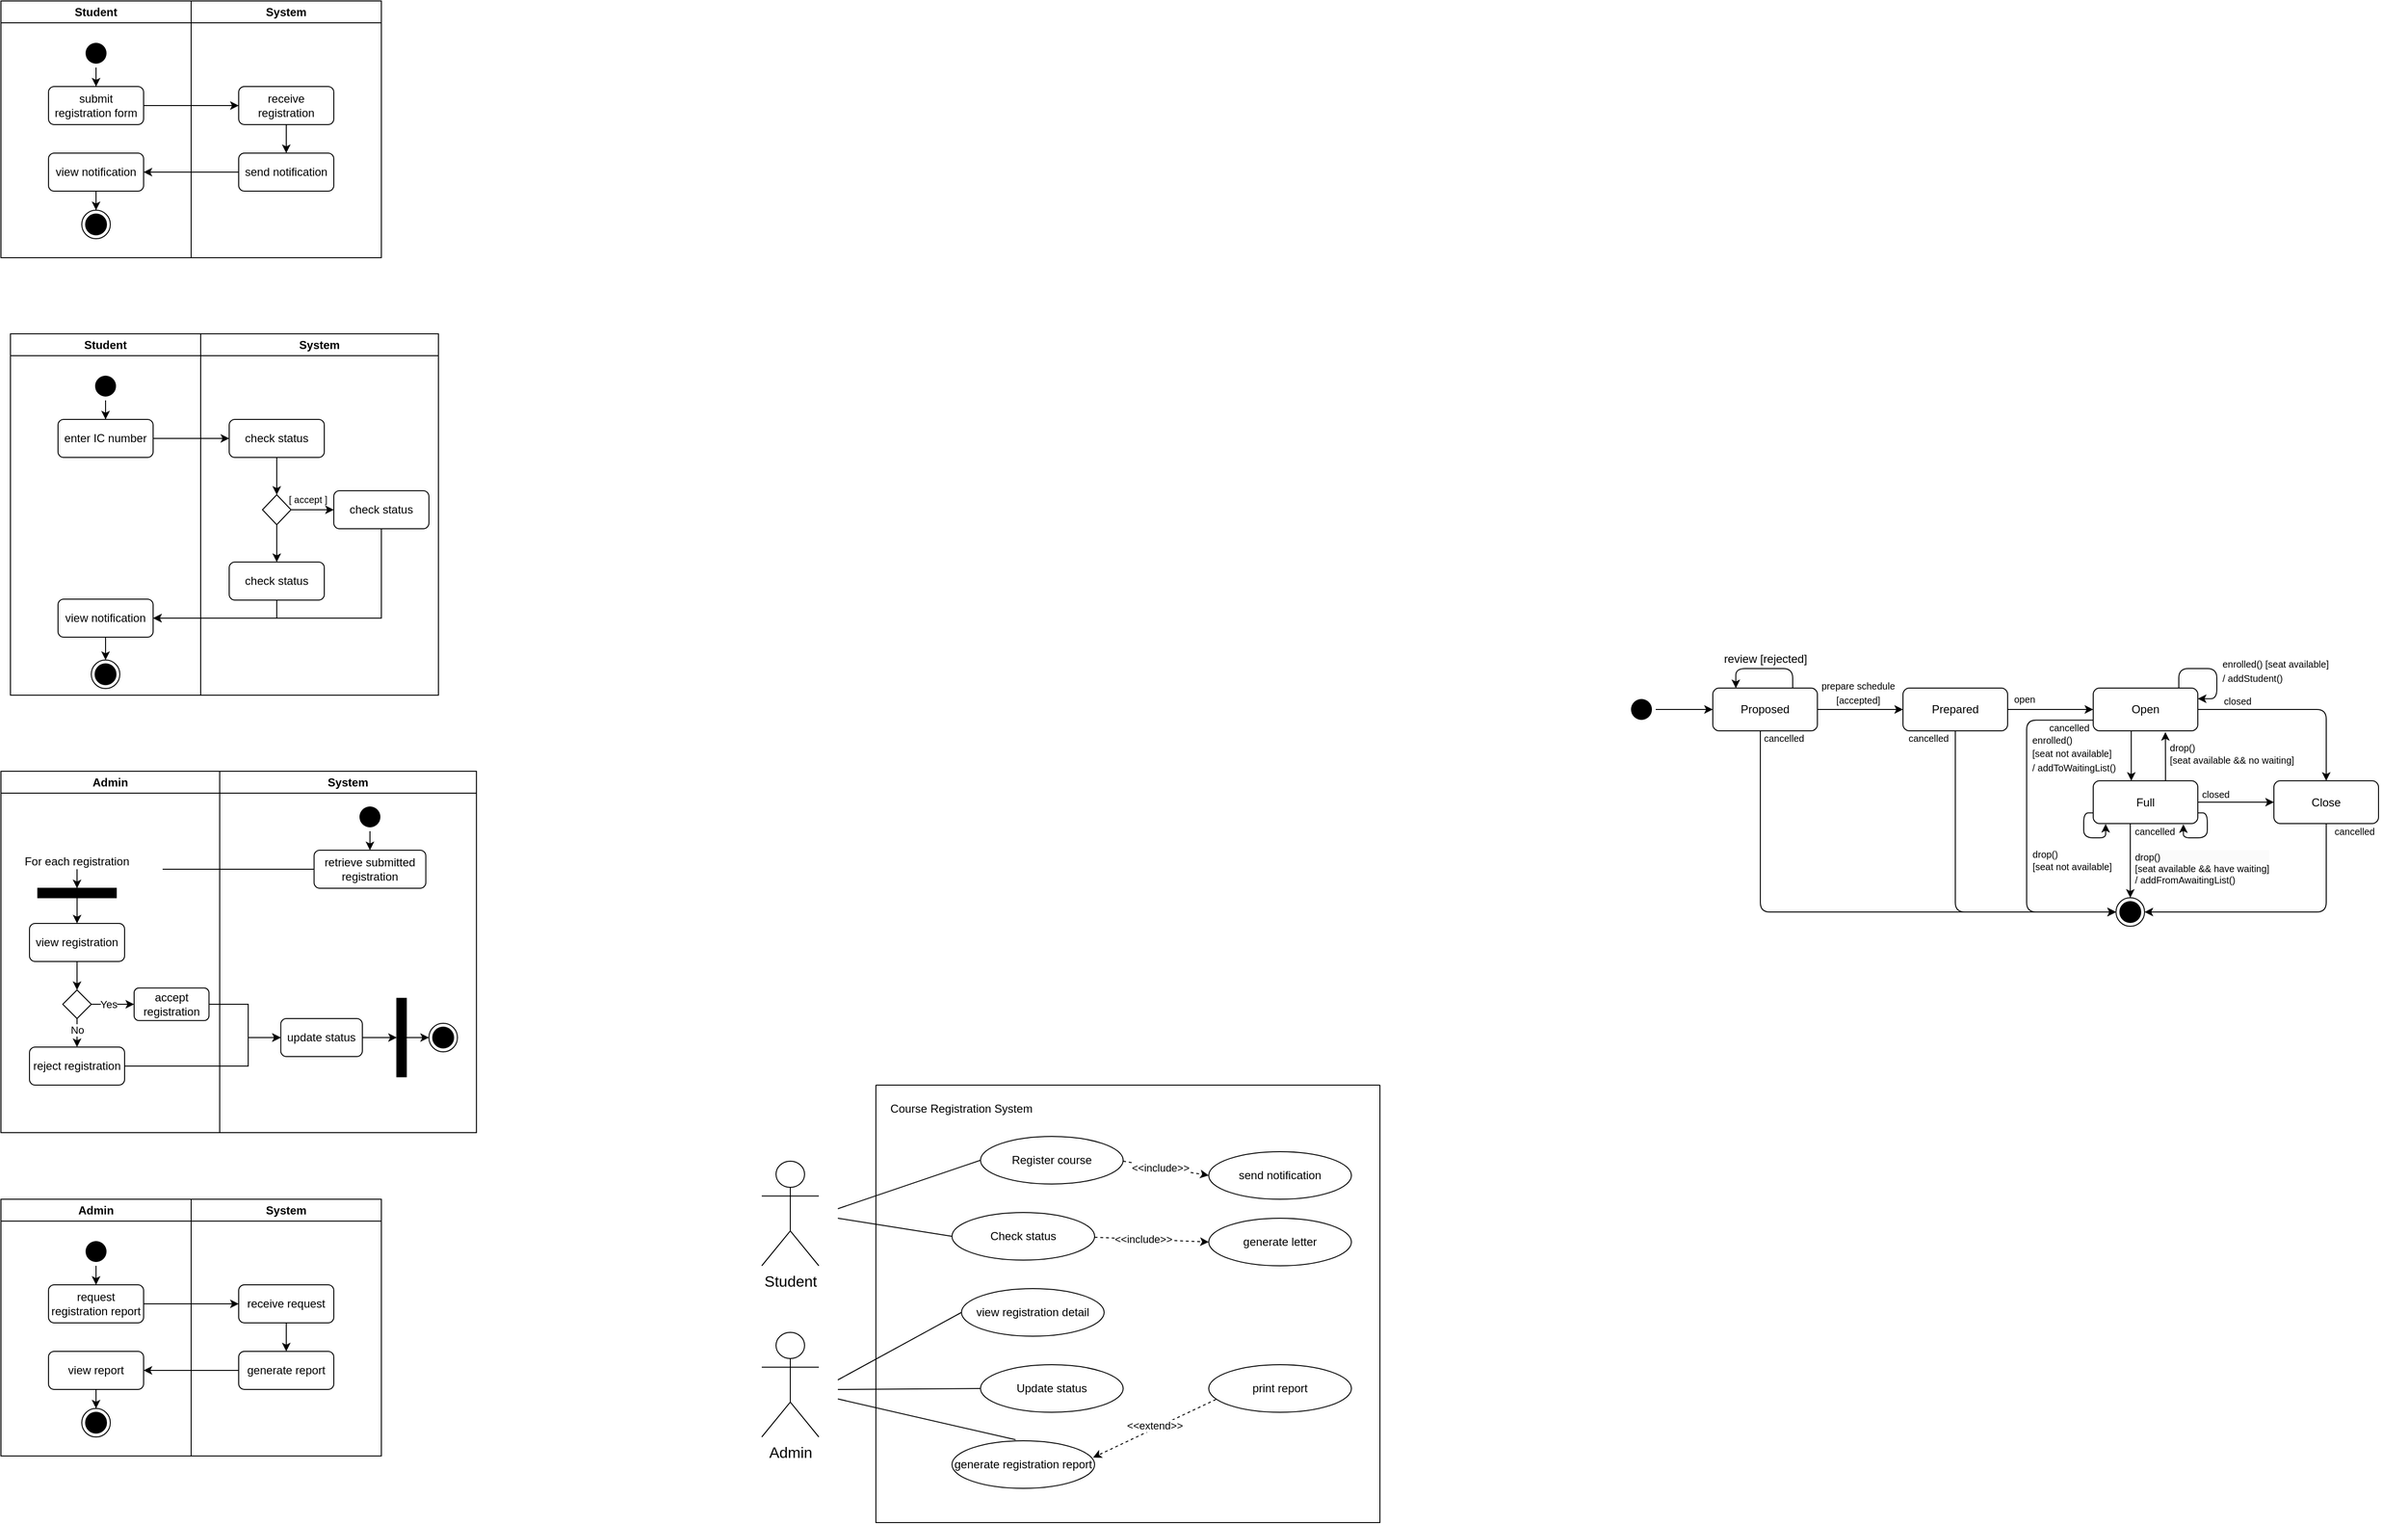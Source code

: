 <mxfile version="22.0.8" type="github">
  <diagram name="Page-1" id="cS3aD5trCVznsl2AhYuz">
    <mxGraphModel dx="798" dy="481" grid="1" gridSize="10" guides="1" tooltips="1" connect="1" arrows="1" fold="1" page="1" pageScale="1" pageWidth="2339" pageHeight="3300" math="0" shadow="0">
      <root>
        <mxCell id="0" />
        <mxCell id="1" parent="0" />
        <mxCell id="DeMKpV7V8KdcXESI6n-1-1" value="Student" style="swimlane;whiteSpace=wrap;html=1;" vertex="1" parent="1">
          <mxGeometry x="160" y="80" width="200" height="270" as="geometry" />
        </mxCell>
        <mxCell id="DeMKpV7V8KdcXESI6n-1-10" style="edgeStyle=orthogonalEdgeStyle;rounded=0;orthogonalLoop=1;jettySize=auto;html=1;entryX=0.5;entryY=0;entryDx=0;entryDy=0;" edge="1" parent="DeMKpV7V8KdcXESI6n-1-1" source="DeMKpV7V8KdcXESI6n-1-3" target="DeMKpV7V8KdcXESI6n-1-4">
          <mxGeometry relative="1" as="geometry" />
        </mxCell>
        <mxCell id="DeMKpV7V8KdcXESI6n-1-3" value="" style="ellipse;html=1;shape=endState;fillColor=#000000;strokeColor=none;" vertex="1" parent="DeMKpV7V8KdcXESI6n-1-1">
          <mxGeometry x="85" y="40" width="30" height="30" as="geometry" />
        </mxCell>
        <mxCell id="DeMKpV7V8KdcXESI6n-1-4" value="submit registration form" style="rounded=1;whiteSpace=wrap;html=1;" vertex="1" parent="DeMKpV7V8KdcXESI6n-1-1">
          <mxGeometry x="50" y="90" width="100" height="40" as="geometry" />
        </mxCell>
        <mxCell id="DeMKpV7V8KdcXESI6n-1-14" value="" style="edgeStyle=orthogonalEdgeStyle;rounded=0;orthogonalLoop=1;jettySize=auto;html=1;" edge="1" parent="DeMKpV7V8KdcXESI6n-1-1" source="DeMKpV7V8KdcXESI6n-1-7" target="DeMKpV7V8KdcXESI6n-1-8">
          <mxGeometry relative="1" as="geometry" />
        </mxCell>
        <mxCell id="DeMKpV7V8KdcXESI6n-1-7" value="view notification" style="rounded=1;whiteSpace=wrap;html=1;" vertex="1" parent="DeMKpV7V8KdcXESI6n-1-1">
          <mxGeometry x="50" y="160" width="100" height="40" as="geometry" />
        </mxCell>
        <mxCell id="DeMKpV7V8KdcXESI6n-1-8" value="" style="ellipse;html=1;shape=endState;fillColor=#000000;strokeColor=default;" vertex="1" parent="DeMKpV7V8KdcXESI6n-1-1">
          <mxGeometry x="85" y="220" width="30" height="30" as="geometry" />
        </mxCell>
        <mxCell id="DeMKpV7V8KdcXESI6n-1-2" value="System" style="swimlane;whiteSpace=wrap;html=1;" vertex="1" parent="1">
          <mxGeometry x="360" y="80" width="200" height="270" as="geometry" />
        </mxCell>
        <mxCell id="DeMKpV7V8KdcXESI6n-1-12" value="" style="edgeStyle=orthogonalEdgeStyle;rounded=0;orthogonalLoop=1;jettySize=auto;html=1;" edge="1" parent="DeMKpV7V8KdcXESI6n-1-2" source="DeMKpV7V8KdcXESI6n-1-5" target="DeMKpV7V8KdcXESI6n-1-6">
          <mxGeometry relative="1" as="geometry" />
        </mxCell>
        <mxCell id="DeMKpV7V8KdcXESI6n-1-5" value="receive registration" style="rounded=1;whiteSpace=wrap;html=1;" vertex="1" parent="DeMKpV7V8KdcXESI6n-1-2">
          <mxGeometry x="50" y="90" width="100" height="40" as="geometry" />
        </mxCell>
        <mxCell id="DeMKpV7V8KdcXESI6n-1-6" value="send notification" style="rounded=1;whiteSpace=wrap;html=1;" vertex="1" parent="DeMKpV7V8KdcXESI6n-1-2">
          <mxGeometry x="50" y="160" width="100" height="40" as="geometry" />
        </mxCell>
        <mxCell id="DeMKpV7V8KdcXESI6n-1-11" style="edgeStyle=orthogonalEdgeStyle;rounded=0;orthogonalLoop=1;jettySize=auto;html=1;entryX=0;entryY=0.5;entryDx=0;entryDy=0;" edge="1" parent="1" source="DeMKpV7V8KdcXESI6n-1-4" target="DeMKpV7V8KdcXESI6n-1-5">
          <mxGeometry relative="1" as="geometry" />
        </mxCell>
        <mxCell id="DeMKpV7V8KdcXESI6n-1-13" value="" style="edgeStyle=orthogonalEdgeStyle;rounded=0;orthogonalLoop=1;jettySize=auto;html=1;" edge="1" parent="1" source="DeMKpV7V8KdcXESI6n-1-6" target="DeMKpV7V8KdcXESI6n-1-7">
          <mxGeometry relative="1" as="geometry" />
        </mxCell>
        <mxCell id="DeMKpV7V8KdcXESI6n-1-15" value="Student" style="swimlane;whiteSpace=wrap;html=1;" vertex="1" parent="1">
          <mxGeometry x="170" y="430" width="200" height="380" as="geometry" />
        </mxCell>
        <mxCell id="DeMKpV7V8KdcXESI6n-1-39" value="" style="edgeStyle=orthogonalEdgeStyle;rounded=0;orthogonalLoop=1;jettySize=auto;html=1;" edge="1" parent="DeMKpV7V8KdcXESI6n-1-15" source="DeMKpV7V8KdcXESI6n-1-17" target="DeMKpV7V8KdcXESI6n-1-18">
          <mxGeometry relative="1" as="geometry" />
        </mxCell>
        <mxCell id="DeMKpV7V8KdcXESI6n-1-17" value="" style="ellipse;html=1;shape=endState;fillColor=#000000;strokeColor=none;" vertex="1" parent="DeMKpV7V8KdcXESI6n-1-15">
          <mxGeometry x="85" y="40" width="30" height="30" as="geometry" />
        </mxCell>
        <mxCell id="DeMKpV7V8KdcXESI6n-1-18" value="enter IC number" style="rounded=1;whiteSpace=wrap;html=1;" vertex="1" parent="DeMKpV7V8KdcXESI6n-1-15">
          <mxGeometry x="50" y="90" width="100" height="40" as="geometry" />
        </mxCell>
        <mxCell id="DeMKpV7V8KdcXESI6n-1-19" value="" style="edgeStyle=orthogonalEdgeStyle;rounded=0;orthogonalLoop=1;jettySize=auto;html=1;" edge="1" parent="DeMKpV7V8KdcXESI6n-1-15" source="DeMKpV7V8KdcXESI6n-1-20" target="DeMKpV7V8KdcXESI6n-1-21">
          <mxGeometry relative="1" as="geometry" />
        </mxCell>
        <mxCell id="DeMKpV7V8KdcXESI6n-1-20" value="view notification" style="rounded=1;whiteSpace=wrap;html=1;" vertex="1" parent="DeMKpV7V8KdcXESI6n-1-15">
          <mxGeometry x="50" y="279" width="100" height="40" as="geometry" />
        </mxCell>
        <mxCell id="DeMKpV7V8KdcXESI6n-1-21" value="" style="ellipse;html=1;shape=endState;fillColor=#000000;strokeColor=default;" vertex="1" parent="DeMKpV7V8KdcXESI6n-1-15">
          <mxGeometry x="85" y="343" width="30" height="30" as="geometry" />
        </mxCell>
        <mxCell id="DeMKpV7V8KdcXESI6n-1-22" value="System" style="swimlane;whiteSpace=wrap;html=1;" vertex="1" parent="1">
          <mxGeometry x="370" y="430" width="250" height="380" as="geometry" />
        </mxCell>
        <mxCell id="DeMKpV7V8KdcXESI6n-1-32" style="edgeStyle=orthogonalEdgeStyle;rounded=0;orthogonalLoop=1;jettySize=auto;html=1;entryX=0.5;entryY=0;entryDx=0;entryDy=0;" edge="1" parent="DeMKpV7V8KdcXESI6n-1-22" source="DeMKpV7V8KdcXESI6n-1-24" target="DeMKpV7V8KdcXESI6n-1-28">
          <mxGeometry relative="1" as="geometry" />
        </mxCell>
        <mxCell id="DeMKpV7V8KdcXESI6n-1-24" value="check status" style="rounded=1;whiteSpace=wrap;html=1;" vertex="1" parent="DeMKpV7V8KdcXESI6n-1-22">
          <mxGeometry x="30" y="90" width="100" height="40" as="geometry" />
        </mxCell>
        <mxCell id="DeMKpV7V8KdcXESI6n-1-33" value="" style="edgeStyle=orthogonalEdgeStyle;rounded=0;orthogonalLoop=1;jettySize=auto;html=1;" edge="1" parent="DeMKpV7V8KdcXESI6n-1-22" source="DeMKpV7V8KdcXESI6n-1-28" target="DeMKpV7V8KdcXESI6n-1-30">
          <mxGeometry relative="1" as="geometry" />
        </mxCell>
        <mxCell id="DeMKpV7V8KdcXESI6n-1-34" value="" style="edgeStyle=orthogonalEdgeStyle;rounded=0;orthogonalLoop=1;jettySize=auto;html=1;" edge="1" parent="DeMKpV7V8KdcXESI6n-1-22" source="DeMKpV7V8KdcXESI6n-1-28" target="DeMKpV7V8KdcXESI6n-1-29">
          <mxGeometry relative="1" as="geometry" />
        </mxCell>
        <mxCell id="DeMKpV7V8KdcXESI6n-1-28" value="" style="rhombus;whiteSpace=wrap;html=1;" vertex="1" parent="DeMKpV7V8KdcXESI6n-1-22">
          <mxGeometry x="65" y="169.25" width="30" height="31.5" as="geometry" />
        </mxCell>
        <mxCell id="DeMKpV7V8KdcXESI6n-1-29" value="check status" style="rounded=1;whiteSpace=wrap;html=1;" vertex="1" parent="DeMKpV7V8KdcXESI6n-1-22">
          <mxGeometry x="140" y="165" width="100" height="40" as="geometry" />
        </mxCell>
        <mxCell id="DeMKpV7V8KdcXESI6n-1-30" value="check status" style="rounded=1;whiteSpace=wrap;html=1;" vertex="1" parent="DeMKpV7V8KdcXESI6n-1-22">
          <mxGeometry x="30" y="240" width="100" height="40" as="geometry" />
        </mxCell>
        <mxCell id="DeMKpV7V8KdcXESI6n-1-37" value="&lt;font style=&quot;font-size: 10px;&quot;&gt;[ accept ]&lt;/font&gt;" style="text;html=1;strokeColor=none;fillColor=none;align=center;verticalAlign=middle;whiteSpace=wrap;rounded=0;" vertex="1" parent="DeMKpV7V8KdcXESI6n-1-22">
          <mxGeometry x="83" y="159" width="60" height="30" as="geometry" />
        </mxCell>
        <mxCell id="DeMKpV7V8KdcXESI6n-1-26" style="edgeStyle=orthogonalEdgeStyle;rounded=0;orthogonalLoop=1;jettySize=auto;html=1;entryX=0;entryY=0.5;entryDx=0;entryDy=0;" edge="1" parent="1" source="DeMKpV7V8KdcXESI6n-1-18" target="DeMKpV7V8KdcXESI6n-1-24">
          <mxGeometry relative="1" as="geometry" />
        </mxCell>
        <mxCell id="DeMKpV7V8KdcXESI6n-1-35" style="edgeStyle=orthogonalEdgeStyle;rounded=0;orthogonalLoop=1;jettySize=auto;html=1;entryX=1;entryY=0.5;entryDx=0;entryDy=0;" edge="1" parent="1" source="DeMKpV7V8KdcXESI6n-1-29" target="DeMKpV7V8KdcXESI6n-1-20">
          <mxGeometry relative="1" as="geometry">
            <Array as="points">
              <mxPoint x="560" y="729" />
            </Array>
          </mxGeometry>
        </mxCell>
        <mxCell id="DeMKpV7V8KdcXESI6n-1-36" style="edgeStyle=orthogonalEdgeStyle;rounded=0;orthogonalLoop=1;jettySize=auto;html=1;entryX=1;entryY=0.5;entryDx=0;entryDy=0;" edge="1" parent="1" source="DeMKpV7V8KdcXESI6n-1-30" target="DeMKpV7V8KdcXESI6n-1-20">
          <mxGeometry relative="1" as="geometry">
            <Array as="points">
              <mxPoint x="450" y="729" />
            </Array>
          </mxGeometry>
        </mxCell>
        <mxCell id="DeMKpV7V8KdcXESI6n-1-40" value="Admin" style="swimlane;whiteSpace=wrap;html=1;" vertex="1" parent="1">
          <mxGeometry x="160" y="890" width="230" height="380" as="geometry" />
        </mxCell>
        <mxCell id="DeMKpV7V8KdcXESI6n-1-66" style="edgeStyle=orthogonalEdgeStyle;rounded=0;orthogonalLoop=1;jettySize=auto;html=1;entryX=0.5;entryY=0;entryDx=0;entryDy=0;" edge="1" parent="DeMKpV7V8KdcXESI6n-1-40" source="DeMKpV7V8KdcXESI6n-1-62" target="DeMKpV7V8KdcXESI6n-1-63">
          <mxGeometry relative="1" as="geometry" />
        </mxCell>
        <mxCell id="DeMKpV7V8KdcXESI6n-1-62" value="For each registration" style="text;html=1;strokeColor=none;fillColor=none;align=center;verticalAlign=middle;whiteSpace=wrap;rounded=0;" vertex="1" parent="DeMKpV7V8KdcXESI6n-1-40">
          <mxGeometry x="10" y="80" width="140" height="30" as="geometry" />
        </mxCell>
        <mxCell id="DeMKpV7V8KdcXESI6n-1-67" value="" style="edgeStyle=orthogonalEdgeStyle;rounded=0;orthogonalLoop=1;jettySize=auto;html=1;" edge="1" parent="DeMKpV7V8KdcXESI6n-1-40" source="DeMKpV7V8KdcXESI6n-1-63" target="DeMKpV7V8KdcXESI6n-1-64">
          <mxGeometry relative="1" as="geometry" />
        </mxCell>
        <mxCell id="DeMKpV7V8KdcXESI6n-1-63" value="" style="rounded=0;whiteSpace=wrap;html=1;fillColor=#000000;" vertex="1" parent="DeMKpV7V8KdcXESI6n-1-40">
          <mxGeometry x="38.75" y="123" width="82.5" height="10" as="geometry" />
        </mxCell>
        <mxCell id="DeMKpV7V8KdcXESI6n-1-69" value="" style="edgeStyle=orthogonalEdgeStyle;rounded=0;orthogonalLoop=1;jettySize=auto;html=1;" edge="1" parent="DeMKpV7V8KdcXESI6n-1-40" source="DeMKpV7V8KdcXESI6n-1-64" target="DeMKpV7V8KdcXESI6n-1-68">
          <mxGeometry relative="1" as="geometry" />
        </mxCell>
        <mxCell id="DeMKpV7V8KdcXESI6n-1-64" value="view registration" style="rounded=1;whiteSpace=wrap;html=1;" vertex="1" parent="DeMKpV7V8KdcXESI6n-1-40">
          <mxGeometry x="30" y="160" width="100" height="40" as="geometry" />
        </mxCell>
        <mxCell id="DeMKpV7V8KdcXESI6n-1-72" value="" style="edgeStyle=orthogonalEdgeStyle;rounded=0;orthogonalLoop=1;jettySize=auto;html=1;" edge="1" parent="DeMKpV7V8KdcXESI6n-1-40" source="DeMKpV7V8KdcXESI6n-1-68" target="DeMKpV7V8KdcXESI6n-1-71">
          <mxGeometry relative="1" as="geometry" />
        </mxCell>
        <mxCell id="DeMKpV7V8KdcXESI6n-1-73" value="No" style="edgeLabel;html=1;align=center;verticalAlign=middle;resizable=0;points=[];" vertex="1" connectable="0" parent="DeMKpV7V8KdcXESI6n-1-72">
          <mxGeometry x="0.079" relative="1" as="geometry">
            <mxPoint y="-1" as="offset" />
          </mxGeometry>
        </mxCell>
        <mxCell id="DeMKpV7V8KdcXESI6n-1-74" value="" style="edgeStyle=orthogonalEdgeStyle;rounded=0;orthogonalLoop=1;jettySize=auto;html=1;" edge="1" parent="DeMKpV7V8KdcXESI6n-1-40" source="DeMKpV7V8KdcXESI6n-1-68" target="DeMKpV7V8KdcXESI6n-1-70">
          <mxGeometry relative="1" as="geometry" />
        </mxCell>
        <mxCell id="DeMKpV7V8KdcXESI6n-1-75" value="Yes" style="edgeLabel;html=1;align=center;verticalAlign=middle;resizable=0;points=[];" vertex="1" connectable="0" parent="DeMKpV7V8KdcXESI6n-1-74">
          <mxGeometry x="-0.21" relative="1" as="geometry">
            <mxPoint as="offset" />
          </mxGeometry>
        </mxCell>
        <mxCell id="DeMKpV7V8KdcXESI6n-1-68" value="" style="rhombus;whiteSpace=wrap;html=1;" vertex="1" parent="DeMKpV7V8KdcXESI6n-1-40">
          <mxGeometry x="65" y="230" width="30" height="30" as="geometry" />
        </mxCell>
        <mxCell id="DeMKpV7V8KdcXESI6n-1-70" value="accept registration" style="rounded=1;whiteSpace=wrap;html=1;" vertex="1" parent="DeMKpV7V8KdcXESI6n-1-40">
          <mxGeometry x="140" y="227.87" width="78.75" height="34.25" as="geometry" />
        </mxCell>
        <mxCell id="DeMKpV7V8KdcXESI6n-1-71" value="reject registration" style="rounded=1;whiteSpace=wrap;html=1;" vertex="1" parent="DeMKpV7V8KdcXESI6n-1-40">
          <mxGeometry x="30" y="290" width="100" height="40" as="geometry" />
        </mxCell>
        <mxCell id="DeMKpV7V8KdcXESI6n-1-47" value="System" style="swimlane;whiteSpace=wrap;html=1;" vertex="1" parent="1">
          <mxGeometry x="390" y="890" width="270" height="380" as="geometry" />
        </mxCell>
        <mxCell id="DeMKpV7V8KdcXESI6n-1-53" value="retrieve submitted registration" style="rounded=1;whiteSpace=wrap;html=1;" vertex="1" parent="DeMKpV7V8KdcXESI6n-1-47">
          <mxGeometry x="99.25" y="83" width="117.5" height="40" as="geometry" />
        </mxCell>
        <mxCell id="DeMKpV7V8KdcXESI6n-1-60" value="" style="edgeStyle=orthogonalEdgeStyle;rounded=0;orthogonalLoop=1;jettySize=auto;html=1;" edge="1" parent="DeMKpV7V8KdcXESI6n-1-47" source="DeMKpV7V8KdcXESI6n-1-42" target="DeMKpV7V8KdcXESI6n-1-53">
          <mxGeometry relative="1" as="geometry" />
        </mxCell>
        <mxCell id="DeMKpV7V8KdcXESI6n-1-42" value="" style="ellipse;html=1;shape=endState;fillColor=#000000;strokeColor=none;" vertex="1" parent="DeMKpV7V8KdcXESI6n-1-47">
          <mxGeometry x="143" y="33" width="30" height="30" as="geometry" />
        </mxCell>
        <mxCell id="DeMKpV7V8KdcXESI6n-1-61" value="" style="endArrow=none;html=1;rounded=0;entryX=0;entryY=0.5;entryDx=0;entryDy=0;" edge="1" parent="DeMKpV7V8KdcXESI6n-1-47" target="DeMKpV7V8KdcXESI6n-1-53">
          <mxGeometry width="50" height="50" relative="1" as="geometry">
            <mxPoint x="-60" y="103" as="sourcePoint" />
            <mxPoint x="70" y="103" as="targetPoint" />
          </mxGeometry>
        </mxCell>
        <mxCell id="DeMKpV7V8KdcXESI6n-1-81" style="edgeStyle=orthogonalEdgeStyle;rounded=0;orthogonalLoop=1;jettySize=auto;html=1;entryX=0.5;entryY=1;entryDx=0;entryDy=0;" edge="1" parent="DeMKpV7V8KdcXESI6n-1-47" source="DeMKpV7V8KdcXESI6n-1-76" target="DeMKpV7V8KdcXESI6n-1-77">
          <mxGeometry relative="1" as="geometry" />
        </mxCell>
        <mxCell id="DeMKpV7V8KdcXESI6n-1-76" value="update status" style="rounded=1;whiteSpace=wrap;html=1;" vertex="1" parent="DeMKpV7V8KdcXESI6n-1-47">
          <mxGeometry x="64.25" y="260" width="85.75" height="40" as="geometry" />
        </mxCell>
        <mxCell id="DeMKpV7V8KdcXESI6n-1-46" value="" style="ellipse;html=1;shape=endState;fillColor=#000000;strokeColor=default;" vertex="1" parent="DeMKpV7V8KdcXESI6n-1-47">
          <mxGeometry x="220" y="265" width="30" height="30" as="geometry" />
        </mxCell>
        <mxCell id="DeMKpV7V8KdcXESI6n-1-82" style="edgeStyle=orthogonalEdgeStyle;rounded=0;orthogonalLoop=1;jettySize=auto;html=1;entryX=0;entryY=0.5;entryDx=0;entryDy=0;" edge="1" parent="DeMKpV7V8KdcXESI6n-1-47" source="DeMKpV7V8KdcXESI6n-1-77" target="DeMKpV7V8KdcXESI6n-1-46">
          <mxGeometry relative="1" as="geometry" />
        </mxCell>
        <mxCell id="DeMKpV7V8KdcXESI6n-1-77" value="" style="rounded=0;whiteSpace=wrap;html=1;fillColor=#000000;rotation=90;" vertex="1" parent="DeMKpV7V8KdcXESI6n-1-47">
          <mxGeometry x="150" y="275" width="82.5" height="10" as="geometry" />
        </mxCell>
        <mxCell id="DeMKpV7V8KdcXESI6n-1-78" style="edgeStyle=orthogonalEdgeStyle;rounded=0;orthogonalLoop=1;jettySize=auto;html=1;entryX=0;entryY=0.5;entryDx=0;entryDy=0;" edge="1" parent="1" source="DeMKpV7V8KdcXESI6n-1-71" target="DeMKpV7V8KdcXESI6n-1-76">
          <mxGeometry relative="1" as="geometry">
            <Array as="points">
              <mxPoint x="420" y="1200" />
              <mxPoint x="420" y="1170" />
            </Array>
          </mxGeometry>
        </mxCell>
        <mxCell id="DeMKpV7V8KdcXESI6n-1-80" style="edgeStyle=orthogonalEdgeStyle;rounded=0;orthogonalLoop=1;jettySize=auto;html=1;entryX=0;entryY=0.5;entryDx=0;entryDy=0;" edge="1" parent="1" source="DeMKpV7V8KdcXESI6n-1-70" target="DeMKpV7V8KdcXESI6n-1-76">
          <mxGeometry relative="1" as="geometry">
            <Array as="points">
              <mxPoint x="420" y="1135" />
              <mxPoint x="420" y="1170" />
            </Array>
          </mxGeometry>
        </mxCell>
        <mxCell id="DeMKpV7V8KdcXESI6n-1-83" value="Admin" style="swimlane;whiteSpace=wrap;html=1;" vertex="1" parent="1">
          <mxGeometry x="160" y="1340" width="200" height="270" as="geometry" />
        </mxCell>
        <mxCell id="DeMKpV7V8KdcXESI6n-1-84" style="edgeStyle=orthogonalEdgeStyle;rounded=0;orthogonalLoop=1;jettySize=auto;html=1;entryX=0.5;entryY=0;entryDx=0;entryDy=0;" edge="1" parent="DeMKpV7V8KdcXESI6n-1-83" source="DeMKpV7V8KdcXESI6n-1-85" target="DeMKpV7V8KdcXESI6n-1-86">
          <mxGeometry relative="1" as="geometry" />
        </mxCell>
        <mxCell id="DeMKpV7V8KdcXESI6n-1-85" value="" style="ellipse;html=1;shape=endState;fillColor=#000000;strokeColor=none;" vertex="1" parent="DeMKpV7V8KdcXESI6n-1-83">
          <mxGeometry x="85" y="40" width="30" height="30" as="geometry" />
        </mxCell>
        <mxCell id="DeMKpV7V8KdcXESI6n-1-86" value="request registration report" style="rounded=1;whiteSpace=wrap;html=1;" vertex="1" parent="DeMKpV7V8KdcXESI6n-1-83">
          <mxGeometry x="50" y="90" width="100" height="40" as="geometry" />
        </mxCell>
        <mxCell id="DeMKpV7V8KdcXESI6n-1-87" value="" style="edgeStyle=orthogonalEdgeStyle;rounded=0;orthogonalLoop=1;jettySize=auto;html=1;" edge="1" parent="DeMKpV7V8KdcXESI6n-1-83" source="DeMKpV7V8KdcXESI6n-1-88" target="DeMKpV7V8KdcXESI6n-1-89">
          <mxGeometry relative="1" as="geometry" />
        </mxCell>
        <mxCell id="DeMKpV7V8KdcXESI6n-1-88" value="view report" style="rounded=1;whiteSpace=wrap;html=1;" vertex="1" parent="DeMKpV7V8KdcXESI6n-1-83">
          <mxGeometry x="50" y="160" width="100" height="40" as="geometry" />
        </mxCell>
        <mxCell id="DeMKpV7V8KdcXESI6n-1-89" value="" style="ellipse;html=1;shape=endState;fillColor=#000000;strokeColor=default;" vertex="1" parent="DeMKpV7V8KdcXESI6n-1-83">
          <mxGeometry x="85" y="220" width="30" height="30" as="geometry" />
        </mxCell>
        <mxCell id="DeMKpV7V8KdcXESI6n-1-90" value="System" style="swimlane;whiteSpace=wrap;html=1;" vertex="1" parent="1">
          <mxGeometry x="360" y="1340" width="200" height="270" as="geometry" />
        </mxCell>
        <mxCell id="DeMKpV7V8KdcXESI6n-1-91" value="" style="edgeStyle=orthogonalEdgeStyle;rounded=0;orthogonalLoop=1;jettySize=auto;html=1;" edge="1" parent="DeMKpV7V8KdcXESI6n-1-90" source="DeMKpV7V8KdcXESI6n-1-92" target="DeMKpV7V8KdcXESI6n-1-93">
          <mxGeometry relative="1" as="geometry" />
        </mxCell>
        <mxCell id="DeMKpV7V8KdcXESI6n-1-92" value="receive request" style="rounded=1;whiteSpace=wrap;html=1;" vertex="1" parent="DeMKpV7V8KdcXESI6n-1-90">
          <mxGeometry x="50" y="90" width="100" height="40" as="geometry" />
        </mxCell>
        <mxCell id="DeMKpV7V8KdcXESI6n-1-93" value="generate report" style="rounded=1;whiteSpace=wrap;html=1;" vertex="1" parent="DeMKpV7V8KdcXESI6n-1-90">
          <mxGeometry x="50" y="160" width="100" height="40" as="geometry" />
        </mxCell>
        <mxCell id="DeMKpV7V8KdcXESI6n-1-94" style="edgeStyle=orthogonalEdgeStyle;rounded=0;orthogonalLoop=1;jettySize=auto;html=1;entryX=0;entryY=0.5;entryDx=0;entryDy=0;" edge="1" parent="1" source="DeMKpV7V8KdcXESI6n-1-86" target="DeMKpV7V8KdcXESI6n-1-92">
          <mxGeometry relative="1" as="geometry" />
        </mxCell>
        <mxCell id="DeMKpV7V8KdcXESI6n-1-95" value="" style="edgeStyle=orthogonalEdgeStyle;rounded=0;orthogonalLoop=1;jettySize=auto;html=1;" edge="1" parent="1" source="DeMKpV7V8KdcXESI6n-1-93" target="DeMKpV7V8KdcXESI6n-1-88">
          <mxGeometry relative="1" as="geometry" />
        </mxCell>
        <mxCell id="DeMKpV7V8KdcXESI6n-1-96" value="" style="swimlane;startSize=0;" vertex="1" parent="1">
          <mxGeometry x="1080" y="1220" width="530" height="460" as="geometry" />
        </mxCell>
        <mxCell id="DeMKpV7V8KdcXESI6n-1-99" value="Course Registration System" style="text;html=1;strokeColor=none;fillColor=none;align=center;verticalAlign=middle;whiteSpace=wrap;rounded=0;" vertex="1" parent="DeMKpV7V8KdcXESI6n-1-96">
          <mxGeometry x="-5" y="10" width="190" height="30" as="geometry" />
        </mxCell>
        <mxCell id="DeMKpV7V8KdcXESI6n-1-100" value="Register course" style="ellipse;whiteSpace=wrap;html=1;" vertex="1" parent="DeMKpV7V8KdcXESI6n-1-96">
          <mxGeometry x="110" y="54" width="150" height="50" as="geometry" />
        </mxCell>
        <mxCell id="DeMKpV7V8KdcXESI6n-1-101" value="Check status" style="ellipse;whiteSpace=wrap;html=1;" vertex="1" parent="DeMKpV7V8KdcXESI6n-1-96">
          <mxGeometry x="80" y="134" width="150" height="50" as="geometry" />
        </mxCell>
        <mxCell id="DeMKpV7V8KdcXESI6n-1-102" value="view registration detail" style="ellipse;whiteSpace=wrap;html=1;" vertex="1" parent="DeMKpV7V8KdcXESI6n-1-96">
          <mxGeometry x="90" y="214" width="150" height="50" as="geometry" />
        </mxCell>
        <mxCell id="DeMKpV7V8KdcXESI6n-1-103" value="Update status" style="ellipse;whiteSpace=wrap;html=1;" vertex="1" parent="DeMKpV7V8KdcXESI6n-1-96">
          <mxGeometry x="110" y="294" width="150" height="50" as="geometry" />
        </mxCell>
        <mxCell id="DeMKpV7V8KdcXESI6n-1-104" value="generate registration report" style="ellipse;whiteSpace=wrap;html=1;" vertex="1" parent="DeMKpV7V8KdcXESI6n-1-96">
          <mxGeometry x="80" y="374" width="150" height="50" as="geometry" />
        </mxCell>
        <mxCell id="DeMKpV7V8KdcXESI6n-1-105" value="print report" style="ellipse;whiteSpace=wrap;html=1;" vertex="1" parent="DeMKpV7V8KdcXESI6n-1-96">
          <mxGeometry x="350" y="294" width="150" height="50" as="geometry" />
        </mxCell>
        <mxCell id="DeMKpV7V8KdcXESI6n-1-107" value="send notification" style="ellipse;whiteSpace=wrap;html=1;" vertex="1" parent="DeMKpV7V8KdcXESI6n-1-96">
          <mxGeometry x="350" y="70" width="150" height="50" as="geometry" />
        </mxCell>
        <mxCell id="DeMKpV7V8KdcXESI6n-1-108" value="generate letter" style="ellipse;whiteSpace=wrap;html=1;" vertex="1" parent="DeMKpV7V8KdcXESI6n-1-96">
          <mxGeometry x="350" y="140" width="150" height="50" as="geometry" />
        </mxCell>
        <mxCell id="DeMKpV7V8KdcXESI6n-1-117" value="" style="endArrow=classic;html=1;rounded=0;entryX=0.989;entryY=0.353;entryDx=0;entryDy=0;entryPerimeter=0;exitX=0.05;exitY=0.731;exitDx=0;exitDy=0;exitPerimeter=0;dashed=1;" edge="1" parent="DeMKpV7V8KdcXESI6n-1-96" source="DeMKpV7V8KdcXESI6n-1-105" target="DeMKpV7V8KdcXESI6n-1-104">
          <mxGeometry width="50" height="50" relative="1" as="geometry">
            <mxPoint x="360" y="330" as="sourcePoint" />
            <mxPoint x="410" y="280" as="targetPoint" />
          </mxGeometry>
        </mxCell>
        <mxCell id="DeMKpV7V8KdcXESI6n-1-118" value="&amp;lt;&amp;lt;extend&amp;gt;&amp;gt;" style="edgeLabel;html=1;align=center;verticalAlign=middle;resizable=0;points=[];" vertex="1" connectable="0" parent="DeMKpV7V8KdcXESI6n-1-117">
          <mxGeometry x="-0.022" y="-3" relative="1" as="geometry">
            <mxPoint as="offset" />
          </mxGeometry>
        </mxCell>
        <mxCell id="DeMKpV7V8KdcXESI6n-1-119" value="" style="endArrow=classic;html=1;rounded=0;entryX=0;entryY=0.5;entryDx=0;entryDy=0;dashed=1;" edge="1" parent="DeMKpV7V8KdcXESI6n-1-96" target="DeMKpV7V8KdcXESI6n-1-107">
          <mxGeometry width="50" height="50" relative="1" as="geometry">
            <mxPoint x="260" y="80" as="sourcePoint" />
            <mxPoint x="310" y="30" as="targetPoint" />
          </mxGeometry>
        </mxCell>
        <mxCell id="DeMKpV7V8KdcXESI6n-1-122" value="&amp;lt;&amp;lt;include&amp;gt;&amp;gt;" style="edgeLabel;html=1;align=center;verticalAlign=middle;resizable=0;points=[];" vertex="1" connectable="0" parent="DeMKpV7V8KdcXESI6n-1-119">
          <mxGeometry x="-0.267" relative="1" as="geometry">
            <mxPoint x="6" y="1" as="offset" />
          </mxGeometry>
        </mxCell>
        <mxCell id="DeMKpV7V8KdcXESI6n-1-120" value="" style="endArrow=classic;html=1;rounded=0;entryX=0;entryY=0.5;entryDx=0;entryDy=0;dashed=1;" edge="1" parent="DeMKpV7V8KdcXESI6n-1-96" target="DeMKpV7V8KdcXESI6n-1-108">
          <mxGeometry width="50" height="50" relative="1" as="geometry">
            <mxPoint x="230" y="160" as="sourcePoint" />
            <mxPoint x="280" y="110" as="targetPoint" />
          </mxGeometry>
        </mxCell>
        <mxCell id="DeMKpV7V8KdcXESI6n-1-121" value="&amp;lt;&amp;lt;include&amp;gt;&amp;gt;" style="edgeLabel;html=1;align=center;verticalAlign=middle;resizable=0;points=[];" vertex="1" connectable="0" parent="DeMKpV7V8KdcXESI6n-1-120">
          <mxGeometry x="-0.152" relative="1" as="geometry">
            <mxPoint as="offset" />
          </mxGeometry>
        </mxCell>
        <mxCell id="DeMKpV7V8KdcXESI6n-1-97" value="&lt;font style=&quot;font-size: 16px;&quot;&gt;Student&lt;/font&gt;" style="shape=umlActor;verticalLabelPosition=bottom;verticalAlign=top;html=1;outlineConnect=0;" vertex="1" parent="1">
          <mxGeometry x="960" y="1300" width="60" height="110" as="geometry" />
        </mxCell>
        <mxCell id="DeMKpV7V8KdcXESI6n-1-98" value="&lt;font style=&quot;font-size: 16px;&quot;&gt;Admin&lt;/font&gt;" style="shape=umlActor;verticalLabelPosition=bottom;verticalAlign=top;html=1;outlineConnect=0;" vertex="1" parent="1">
          <mxGeometry x="960" y="1480" width="60" height="110" as="geometry" />
        </mxCell>
        <mxCell id="DeMKpV7V8KdcXESI6n-1-106" value="" style="endArrow=none;html=1;rounded=0;entryX=0;entryY=0.5;entryDx=0;entryDy=0;" edge="1" parent="1" target="DeMKpV7V8KdcXESI6n-1-100">
          <mxGeometry width="50" height="50" relative="1" as="geometry">
            <mxPoint x="1040" y="1350" as="sourcePoint" />
            <mxPoint x="1090" y="1290" as="targetPoint" />
          </mxGeometry>
        </mxCell>
        <mxCell id="DeMKpV7V8KdcXESI6n-1-111" value="" style="endArrow=none;html=1;rounded=0;entryX=0;entryY=0.5;entryDx=0;entryDy=0;" edge="1" parent="1" target="DeMKpV7V8KdcXESI6n-1-101">
          <mxGeometry width="50" height="50" relative="1" as="geometry">
            <mxPoint x="1040" y="1360" as="sourcePoint" />
            <mxPoint x="1090" y="1310" as="targetPoint" />
          </mxGeometry>
        </mxCell>
        <mxCell id="DeMKpV7V8KdcXESI6n-1-112" value="" style="endArrow=none;html=1;rounded=0;entryX=0;entryY=0.5;entryDx=0;entryDy=0;" edge="1" parent="1" target="DeMKpV7V8KdcXESI6n-1-102">
          <mxGeometry width="50" height="50" relative="1" as="geometry">
            <mxPoint x="1040" y="1530" as="sourcePoint" />
            <mxPoint x="1090" y="1480" as="targetPoint" />
          </mxGeometry>
        </mxCell>
        <mxCell id="DeMKpV7V8KdcXESI6n-1-113" value="" style="endArrow=none;html=1;rounded=0;entryX=0;entryY=0.5;entryDx=0;entryDy=0;" edge="1" parent="1" target="DeMKpV7V8KdcXESI6n-1-103">
          <mxGeometry width="50" height="50" relative="1" as="geometry">
            <mxPoint x="1040" y="1540" as="sourcePoint" />
            <mxPoint x="1090" y="1490" as="targetPoint" />
          </mxGeometry>
        </mxCell>
        <mxCell id="DeMKpV7V8KdcXESI6n-1-116" value="" style="endArrow=none;html=1;rounded=0;entryX=0.446;entryY=-0.022;entryDx=0;entryDy=0;entryPerimeter=0;" edge="1" parent="1" target="DeMKpV7V8KdcXESI6n-1-104">
          <mxGeometry width="50" height="50" relative="1" as="geometry">
            <mxPoint x="1040" y="1550" as="sourcePoint" />
            <mxPoint x="1220" y="1590" as="targetPoint" />
          </mxGeometry>
        </mxCell>
        <mxCell id="DeMKpV7V8KdcXESI6n-1-126" value="" style="edgeStyle=orthogonalEdgeStyle;rounded=0;orthogonalLoop=1;jettySize=auto;html=1;" edge="1" parent="1" source="DeMKpV7V8KdcXESI6n-1-123" target="DeMKpV7V8KdcXESI6n-1-124">
          <mxGeometry relative="1" as="geometry" />
        </mxCell>
        <mxCell id="DeMKpV7V8KdcXESI6n-1-123" value="" style="ellipse;html=1;shape=endState;fillColor=#000000;strokeColor=none;" vertex="1" parent="1">
          <mxGeometry x="1870" y="810" width="30" height="30" as="geometry" />
        </mxCell>
        <mxCell id="DeMKpV7V8KdcXESI6n-1-127" value="" style="edgeStyle=orthogonalEdgeStyle;rounded=0;orthogonalLoop=1;jettySize=auto;html=1;" edge="1" parent="1" source="DeMKpV7V8KdcXESI6n-1-124" target="DeMKpV7V8KdcXESI6n-1-125">
          <mxGeometry relative="1" as="geometry" />
        </mxCell>
        <mxCell id="DeMKpV7V8KdcXESI6n-1-128" style="edgeStyle=orthogonalEdgeStyle;rounded=1;orthogonalLoop=1;jettySize=auto;html=1;entryX=0.184;entryY=0.002;entryDx=0;entryDy=0;entryPerimeter=0;" edge="1" parent="1">
          <mxGeometry relative="1" as="geometry">
            <mxPoint x="1984.24" y="802.59" as="targetPoint" />
            <mxPoint x="2044" y="802.5" as="sourcePoint" />
            <Array as="points">
              <mxPoint x="2044" y="782" />
              <mxPoint x="1984" y="782" />
            </Array>
          </mxGeometry>
        </mxCell>
        <mxCell id="DeMKpV7V8KdcXESI6n-1-147" style="edgeStyle=orthogonalEdgeStyle;rounded=1;orthogonalLoop=1;jettySize=auto;html=1;entryX=0;entryY=0.5;entryDx=0;entryDy=0;" edge="1" parent="1" source="DeMKpV7V8KdcXESI6n-1-124" target="DeMKpV7V8KdcXESI6n-1-145">
          <mxGeometry relative="1" as="geometry">
            <Array as="points">
              <mxPoint x="2010" y="1038" />
            </Array>
          </mxGeometry>
        </mxCell>
        <mxCell id="DeMKpV7V8KdcXESI6n-1-124" value="Proposed" style="rounded=1;whiteSpace=wrap;html=1;" vertex="1" parent="1">
          <mxGeometry x="1960" y="802.5" width="110" height="45" as="geometry" />
        </mxCell>
        <mxCell id="DeMKpV7V8KdcXESI6n-1-131" value="" style="edgeStyle=orthogonalEdgeStyle;rounded=0;orthogonalLoop=1;jettySize=auto;html=1;" edge="1" parent="1" source="DeMKpV7V8KdcXESI6n-1-125" target="DeMKpV7V8KdcXESI6n-1-129">
          <mxGeometry relative="1" as="geometry" />
        </mxCell>
        <mxCell id="DeMKpV7V8KdcXESI6n-1-149" style="edgeStyle=orthogonalEdgeStyle;rounded=1;orthogonalLoop=1;jettySize=auto;html=1;entryX=0;entryY=0.5;entryDx=0;entryDy=0;" edge="1" parent="1" source="DeMKpV7V8KdcXESI6n-1-125" target="DeMKpV7V8KdcXESI6n-1-145">
          <mxGeometry relative="1" as="geometry">
            <Array as="points">
              <mxPoint x="2215" y="1038" />
            </Array>
          </mxGeometry>
        </mxCell>
        <mxCell id="DeMKpV7V8KdcXESI6n-1-125" value="Prepared" style="rounded=1;whiteSpace=wrap;html=1;" vertex="1" parent="1">
          <mxGeometry x="2160" y="802.5" width="110" height="45" as="geometry" />
        </mxCell>
        <mxCell id="DeMKpV7V8KdcXESI6n-1-134" style="edgeStyle=orthogonalEdgeStyle;rounded=1;orthogonalLoop=1;jettySize=auto;html=1;entryX=0.5;entryY=0;entryDx=0;entryDy=0;" edge="1" parent="1" source="DeMKpV7V8KdcXESI6n-1-129" target="DeMKpV7V8KdcXESI6n-1-133">
          <mxGeometry relative="1" as="geometry" />
        </mxCell>
        <mxCell id="DeMKpV7V8KdcXESI6n-1-150" style="edgeStyle=orthogonalEdgeStyle;rounded=1;orthogonalLoop=1;jettySize=auto;html=1;exitX=0;exitY=0.75;exitDx=0;exitDy=0;entryX=0;entryY=0.5;entryDx=0;entryDy=0;" edge="1" parent="1" source="DeMKpV7V8KdcXESI6n-1-129" target="DeMKpV7V8KdcXESI6n-1-145">
          <mxGeometry relative="1" as="geometry">
            <Array as="points">
              <mxPoint x="2290" y="836" />
              <mxPoint x="2290" y="1038" />
            </Array>
          </mxGeometry>
        </mxCell>
        <mxCell id="DeMKpV7V8KdcXESI6n-1-129" value="Open" style="rounded=1;whiteSpace=wrap;html=1;" vertex="1" parent="1">
          <mxGeometry x="2360" y="802.5" width="110" height="45" as="geometry" />
        </mxCell>
        <mxCell id="DeMKpV7V8KdcXESI6n-1-130" style="edgeStyle=orthogonalEdgeStyle;rounded=1;orthogonalLoop=1;jettySize=auto;html=1;entryX=1;entryY=0.25;entryDx=0;entryDy=0;" edge="1" parent="1" source="DeMKpV7V8KdcXESI6n-1-129" target="DeMKpV7V8KdcXESI6n-1-129">
          <mxGeometry relative="1" as="geometry">
            <Array as="points">
              <mxPoint x="2450" y="782" />
              <mxPoint x="2490" y="782" />
              <mxPoint x="2490" y="814" />
            </Array>
          </mxGeometry>
        </mxCell>
        <mxCell id="DeMKpV7V8KdcXESI6n-1-135" value="" style="edgeStyle=orthogonalEdgeStyle;rounded=0;orthogonalLoop=1;jettySize=auto;html=1;" edge="1" parent="1" source="DeMKpV7V8KdcXESI6n-1-132" target="DeMKpV7V8KdcXESI6n-1-133">
          <mxGeometry relative="1" as="geometry" />
        </mxCell>
        <mxCell id="DeMKpV7V8KdcXESI6n-1-146" style="edgeStyle=orthogonalEdgeStyle;rounded=0;orthogonalLoop=1;jettySize=auto;html=1;entryX=0.5;entryY=0;entryDx=0;entryDy=0;" edge="1" parent="1" source="DeMKpV7V8KdcXESI6n-1-132" target="DeMKpV7V8KdcXESI6n-1-145">
          <mxGeometry relative="1" as="geometry">
            <Array as="points">
              <mxPoint x="2399" y="970" />
              <mxPoint x="2399" y="970" />
            </Array>
          </mxGeometry>
        </mxCell>
        <mxCell id="DeMKpV7V8KdcXESI6n-1-132" value="Full" style="rounded=1;whiteSpace=wrap;html=1;" vertex="1" parent="1">
          <mxGeometry x="2360" y="900" width="110" height="45" as="geometry" />
        </mxCell>
        <mxCell id="DeMKpV7V8KdcXESI6n-1-151" style="edgeStyle=orthogonalEdgeStyle;rounded=1;orthogonalLoop=1;jettySize=auto;html=1;entryX=1;entryY=0.5;entryDx=0;entryDy=0;" edge="1" parent="1" source="DeMKpV7V8KdcXESI6n-1-133" target="DeMKpV7V8KdcXESI6n-1-145">
          <mxGeometry relative="1" as="geometry">
            <Array as="points">
              <mxPoint x="2605" y="1038" />
            </Array>
          </mxGeometry>
        </mxCell>
        <mxCell id="DeMKpV7V8KdcXESI6n-1-133" value="Close" style="rounded=1;whiteSpace=wrap;html=1;" vertex="1" parent="1">
          <mxGeometry x="2550" y="900" width="110" height="45" as="geometry" />
        </mxCell>
        <mxCell id="DeMKpV7V8KdcXESI6n-1-138" style="edgeStyle=orthogonalEdgeStyle;rounded=0;orthogonalLoop=1;jettySize=auto;html=1;entryX=0.69;entryY=1.029;entryDx=0;entryDy=0;entryPerimeter=0;" edge="1" parent="1" source="DeMKpV7V8KdcXESI6n-1-132" target="DeMKpV7V8KdcXESI6n-1-129">
          <mxGeometry relative="1" as="geometry">
            <Array as="points">
              <mxPoint x="2436" y="890" />
              <mxPoint x="2436" y="890" />
            </Array>
          </mxGeometry>
        </mxCell>
        <mxCell id="DeMKpV7V8KdcXESI6n-1-139" style="edgeStyle=orthogonalEdgeStyle;rounded=0;orthogonalLoop=1;jettySize=auto;html=1;entryX=0.364;entryY=0;entryDx=0;entryDy=0;entryPerimeter=0;" edge="1" parent="1" source="DeMKpV7V8KdcXESI6n-1-129" target="DeMKpV7V8KdcXESI6n-1-132">
          <mxGeometry relative="1" as="geometry">
            <Array as="points">
              <mxPoint x="2400" y="860" />
              <mxPoint x="2400" y="860" />
            </Array>
          </mxGeometry>
        </mxCell>
        <mxCell id="DeMKpV7V8KdcXESI6n-1-143" style="edgeStyle=orthogonalEdgeStyle;rounded=1;orthogonalLoop=1;jettySize=auto;html=1;exitX=1;exitY=0.75;exitDx=0;exitDy=0;entryX=0.862;entryY=1.017;entryDx=0;entryDy=0;entryPerimeter=0;" edge="1" parent="1" source="DeMKpV7V8KdcXESI6n-1-132" target="DeMKpV7V8KdcXESI6n-1-132">
          <mxGeometry relative="1" as="geometry">
            <Array as="points">
              <mxPoint x="2480" y="934" />
              <mxPoint x="2480" y="960" />
              <mxPoint x="2455" y="960" />
            </Array>
          </mxGeometry>
        </mxCell>
        <mxCell id="DeMKpV7V8KdcXESI6n-1-144" style="edgeStyle=orthogonalEdgeStyle;rounded=1;orthogonalLoop=1;jettySize=auto;html=1;exitX=0;exitY=0.75;exitDx=0;exitDy=0;entryX=0.119;entryY=1.009;entryDx=0;entryDy=0;entryPerimeter=0;" edge="1" parent="1" source="DeMKpV7V8KdcXESI6n-1-132" target="DeMKpV7V8KdcXESI6n-1-132">
          <mxGeometry relative="1" as="geometry">
            <Array as="points">
              <mxPoint x="2350" y="934" />
              <mxPoint x="2350" y="960" />
              <mxPoint x="2373" y="960" />
            </Array>
          </mxGeometry>
        </mxCell>
        <mxCell id="DeMKpV7V8KdcXESI6n-1-145" value="" style="ellipse;html=1;shape=endState;fillColor=#000000;strokeColor=#000000;" vertex="1" parent="1">
          <mxGeometry x="2384" y="1023" width="30" height="30" as="geometry" />
        </mxCell>
        <mxCell id="DeMKpV7V8KdcXESI6n-1-152" value="review [rejected]" style="text;html=1;strokeColor=none;fillColor=none;align=center;verticalAlign=middle;whiteSpace=wrap;rounded=0;" vertex="1" parent="1">
          <mxGeometry x="1962.5" y="757" width="105" height="30" as="geometry" />
        </mxCell>
        <mxCell id="DeMKpV7V8KdcXESI6n-1-153" value="&lt;font style=&quot;font-size: 10px;&quot;&gt;prepare schedule [accepted]&lt;/font&gt;" style="text;html=1;strokeColor=none;fillColor=none;align=center;verticalAlign=middle;whiteSpace=wrap;rounded=0;" vertex="1" parent="1">
          <mxGeometry x="2058" y="792" width="110" height="30" as="geometry" />
        </mxCell>
        <mxCell id="DeMKpV7V8KdcXESI6n-1-154" value="&lt;span style=&quot;font-size: 10px;&quot;&gt;open&lt;/span&gt;" style="text;html=1;strokeColor=none;fillColor=none;align=center;verticalAlign=middle;whiteSpace=wrap;rounded=0;" vertex="1" parent="1">
          <mxGeometry x="2233" y="798.5" width="110" height="30" as="geometry" />
        </mxCell>
        <mxCell id="DeMKpV7V8KdcXESI6n-1-155" value="&lt;span style=&quot;font-size: 10px;&quot;&gt;cancelled&lt;/span&gt;" style="text;html=1;strokeColor=none;fillColor=none;align=center;verticalAlign=middle;whiteSpace=wrap;rounded=0;" vertex="1" parent="1">
          <mxGeometry x="2280" y="828.5" width="110" height="30" as="geometry" />
        </mxCell>
        <mxCell id="DeMKpV7V8KdcXESI6n-1-156" value="&lt;div style=&quot;text-align: left;&quot;&gt;&lt;span style=&quot;font-size: 10px; background-color: initial;&quot;&gt;enrolled()&lt;/span&gt;&lt;/div&gt;&lt;div style=&quot;text-align: left;&quot;&gt;&lt;span style=&quot;font-size: 10px; background-color: initial;&quot;&gt;[seat not available]&lt;/span&gt;&lt;/div&gt;&lt;div style=&quot;text-align: left;&quot;&gt;&lt;span style=&quot;font-size: 10px; background-color: initial;&quot;&gt;/ addToWaitingList()&lt;/span&gt;&lt;/div&gt;" style="text;html=1;strokeColor=none;fillColor=none;align=center;verticalAlign=middle;whiteSpace=wrap;rounded=0;" vertex="1" parent="1">
          <mxGeometry x="2285" y="856" width="110" height="30" as="geometry" />
        </mxCell>
        <mxCell id="DeMKpV7V8KdcXESI6n-1-157" value="&lt;span style=&quot;font-size: 10px;&quot;&gt;enrolled() [seat available] / addStudent()&lt;/span&gt;" style="text;html=1;strokeColor=none;fillColor=none;align=left;verticalAlign=middle;whiteSpace=wrap;rounded=0;" vertex="1" parent="1">
          <mxGeometry x="2494" y="768.5" width="117" height="30" as="geometry" />
        </mxCell>
        <mxCell id="DeMKpV7V8KdcXESI6n-1-158" value="&lt;span style=&quot;font-size: 10px;&quot;&gt;closed&lt;/span&gt;" style="text;html=1;strokeColor=none;fillColor=none;align=center;verticalAlign=middle;whiteSpace=wrap;rounded=0;" vertex="1" parent="1">
          <mxGeometry x="2457" y="800.5" width="110" height="30" as="geometry" />
        </mxCell>
        <mxCell id="DeMKpV7V8KdcXESI6n-1-159" value="&lt;span style=&quot;font-size: 10px;&quot;&gt;cancelled&lt;/span&gt;" style="text;html=1;strokeColor=none;fillColor=none;align=center;verticalAlign=middle;whiteSpace=wrap;rounded=0;" vertex="1" parent="1">
          <mxGeometry x="2370" y="938" width="110" height="30" as="geometry" />
        </mxCell>
        <mxCell id="DeMKpV7V8KdcXESI6n-1-160" value="&lt;span style=&quot;font-size: 10px;&quot;&gt;closed&lt;/span&gt;" style="text;html=1;strokeColor=none;fillColor=none;align=center;verticalAlign=middle;whiteSpace=wrap;rounded=0;" vertex="1" parent="1">
          <mxGeometry x="2434" y="899" width="110" height="30" as="geometry" />
        </mxCell>
        <mxCell id="DeMKpV7V8KdcXESI6n-1-161" value="&lt;div style=&quot;text-align: left;&quot;&gt;&lt;span style=&quot;font-size: 10px; background-color: initial;&quot;&gt;drop()&lt;/span&gt;&lt;/div&gt;&lt;span style=&quot;font-size: 10px;&quot;&gt;&lt;div style=&quot;text-align: left;&quot;&gt;&lt;span style=&quot;background-color: initial;&quot;&gt;[seat available &amp;amp;&amp;amp; no waiting]&lt;/span&gt;&lt;/div&gt;&lt;/span&gt;" style="text;html=1;strokeColor=none;fillColor=none;align=center;verticalAlign=middle;whiteSpace=wrap;rounded=0;" vertex="1" parent="1">
          <mxGeometry x="2430" y="856" width="152" height="30" as="geometry" />
        </mxCell>
        <mxCell id="DeMKpV7V8KdcXESI6n-1-162" value="&lt;span style=&quot;font-size: 10px;&quot;&gt;cancelled&lt;/span&gt;" style="text;html=1;strokeColor=none;fillColor=none;align=center;verticalAlign=middle;whiteSpace=wrap;rounded=0;" vertex="1" parent="1">
          <mxGeometry x="2580" y="938" width="110" height="30" as="geometry" />
        </mxCell>
        <mxCell id="DeMKpV7V8KdcXESI6n-1-163" value="&lt;div style=&quot;border-color: var(--border-color); color: rgb(0, 0, 0); font-family: Helvetica; font-size: 12px; font-style: normal; font-variant-ligatures: normal; font-variant-caps: normal; font-weight: 400; letter-spacing: normal; orphans: 2; text-indent: 0px; text-transform: none; widows: 2; word-spacing: 0px; -webkit-text-stroke-width: 0px; background-color: rgb(251, 251, 251); text-decoration-thickness: initial; text-decoration-style: initial; text-decoration-color: initial; text-align: left;&quot;&gt;&lt;span style=&quot;border-color: var(--border-color); font-size: 10px; background-color: initial;&quot;&gt;drop()&lt;/span&gt;&lt;/div&gt;&lt;span style=&quot;border-color: var(--border-color); color: rgb(0, 0, 0); font-family: Helvetica; font-style: normal; font-variant-ligatures: normal; font-variant-caps: normal; font-weight: 400; letter-spacing: normal; orphans: 2; text-align: center; text-indent: 0px; text-transform: none; widows: 2; word-spacing: 0px; -webkit-text-stroke-width: 0px; background-color: rgb(251, 251, 251); text-decoration-thickness: initial; text-decoration-style: initial; text-decoration-color: initial; font-size: 10px;&quot;&gt;&lt;div style=&quot;border-color: var(--border-color); text-align: left;&quot;&gt;&lt;span style=&quot;border-color: var(--border-color); background-color: initial;&quot;&gt;[seat available &amp;amp;&amp;amp; have waiting]&lt;/span&gt;&lt;/div&gt;&lt;div style=&quot;border-color: var(--border-color); text-align: left;&quot;&gt;&lt;span style=&quot;border-color: var(--border-color); background-color: initial;&quot;&gt;/ addFromAwaitingList()&lt;/span&gt;&lt;/div&gt;&lt;/span&gt;" style="text;whiteSpace=wrap;html=1;" vertex="1" parent="1">
          <mxGeometry x="2402" y="966" width="160" height="50" as="geometry" />
        </mxCell>
        <mxCell id="DeMKpV7V8KdcXESI6n-1-164" value="&lt;span style=&quot;font-size: 10px;&quot;&gt;cancelled&lt;/span&gt;" style="text;html=1;strokeColor=none;fillColor=none;align=center;verticalAlign=middle;whiteSpace=wrap;rounded=0;" vertex="1" parent="1">
          <mxGeometry x="1980" y="840" width="110" height="30" as="geometry" />
        </mxCell>
        <mxCell id="DeMKpV7V8KdcXESI6n-1-165" value="&lt;span style=&quot;font-size: 10px;&quot;&gt;cancelled&lt;/span&gt;" style="text;html=1;strokeColor=none;fillColor=none;align=center;verticalAlign=middle;whiteSpace=wrap;rounded=0;" vertex="1" parent="1">
          <mxGeometry x="2132" y="840" width="110" height="30" as="geometry" />
        </mxCell>
        <mxCell id="DeMKpV7V8KdcXESI6n-1-167" value="&lt;div style=&quot;text-align: left;&quot;&gt;&lt;span style=&quot;font-size: 10px; background-color: initial;&quot;&gt;drop()&lt;/span&gt;&lt;/div&gt;&lt;span style=&quot;font-size: 10px;&quot;&gt;&lt;div style=&quot;text-align: left;&quot;&gt;&lt;span style=&quot;background-color: initial;&quot;&gt;[seat not available]&lt;/span&gt;&lt;/div&gt;&lt;/span&gt;" style="text;html=1;strokeColor=none;fillColor=none;align=center;verticalAlign=middle;whiteSpace=wrap;rounded=0;" vertex="1" parent="1">
          <mxGeometry x="2262" y="968" width="152" height="30" as="geometry" />
        </mxCell>
      </root>
    </mxGraphModel>
  </diagram>
</mxfile>
